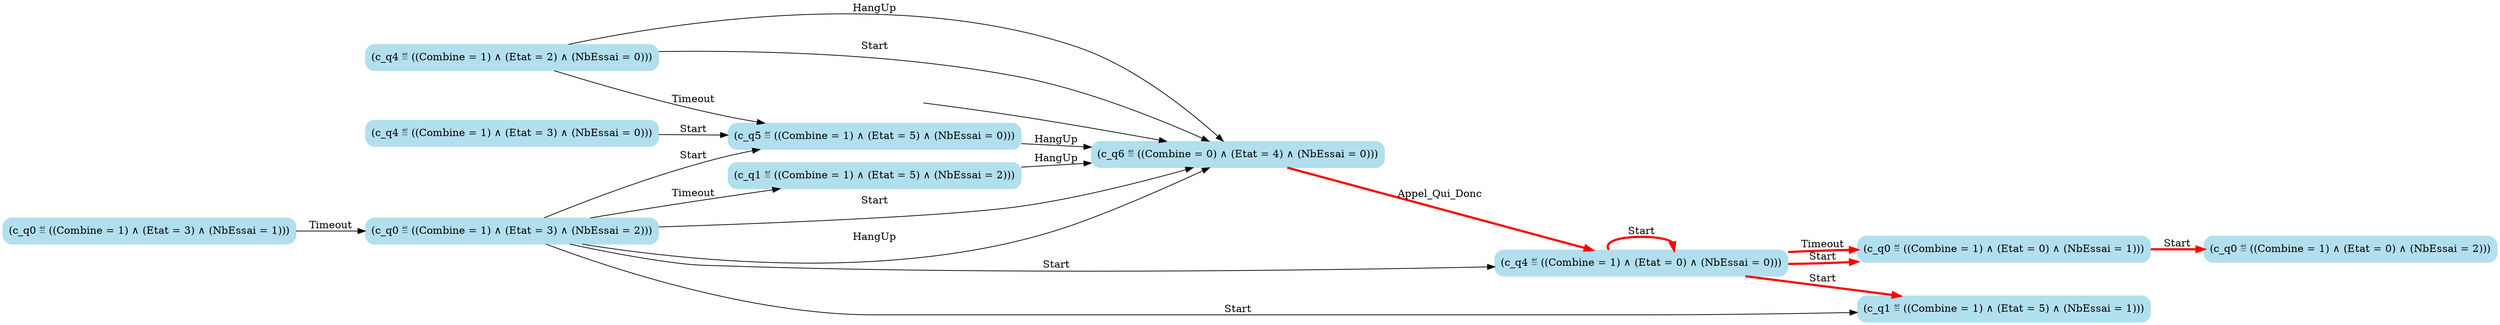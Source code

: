 digraph G {

	rankdir = LR;

	start_c_q6_37[style=invisible];

	node[shape=box, style="rounded, filled", color=lightblue2];

	c_q0_19[label="(c_q0 ≝ ((Combine = 1) ∧ (Etat = 0) ∧ (NbEssai = 2)))"];
	c_q6_37[label="(c_q6 ≝ ((Combine = 0) ∧ (Etat = 4) ∧ (NbEssai = 0)))"];
	c_q4_16[label="(c_q4 ≝ ((Combine = 1) ∧ (Etat = 2) ∧ (NbEssai = 0)))"];
	c_q4_27[label="(c_q4 ≝ ((Combine = 1) ∧ (Etat = 0) ∧ (NbEssai = 0)))"];
	c_q5_36[label="(c_q5 ≝ ((Combine = 1) ∧ (Etat = 5) ∧ (NbEssai = 0)))"];
	c_q1_34[label="(c_q1 ≝ ((Combine = 1) ∧ (Etat = 5) ∧ (NbEssai = 2)))"];
	c_q4_10[label="(c_q4 ≝ ((Combine = 1) ∧ (Etat = 3) ∧ (NbEssai = 0)))"];
	c_q1_23[label="(c_q1 ≝ ((Combine = 1) ∧ (Etat = 5) ∧ (NbEssai = 1)))"];
	c_q0_18[label="(c_q0 ≝ ((Combine = 1) ∧ (Etat = 0) ∧ (NbEssai = 1)))"];
	c_q0_20[label="(c_q0 ≝ ((Combine = 1) ∧ (Etat = 3) ∧ (NbEssai = 1)))"];
	c_q0_32[label="(c_q0 ≝ ((Combine = 1) ∧ (Etat = 3) ∧ (NbEssai = 2)))"];

	start_c_q6_37 -> c_q6_37;
	c_q6_37 -> c_q4_27[label="Appel_Qui_Donc", penwidth=3, color=red];
	c_q4_27 -> c_q0_18[label="Start", penwidth=3, color=red];
	c_q4_27 -> c_q0_18[label="Timeout", penwidth=3, color=red];
	c_q4_27 -> c_q1_23[label="Start", penwidth=3, color=red];
	c_q4_27 -> c_q4_27[label="Start", penwidth=3, color=red];
	c_q4_10 -> c_q5_36[label="Start"];
	c_q4_16 -> c_q5_36[label="Timeout"];
	c_q4_16 -> c_q6_37[label="HangUp"];
	c_q4_16 -> c_q6_37[label="Start"];
	c_q0_18 -> c_q0_19[label="Start", penwidth=3, color=red];
	c_q0_20 -> c_q0_32[label="Timeout"];
	c_q0_32 -> c_q1_23[label="Start"];
	c_q0_32 -> c_q1_34[label="Timeout"];
	c_q0_32 -> c_q4_27[label="Start"];
	c_q0_32 -> c_q5_36[label="Start"];
	c_q0_32 -> c_q6_37[label="HangUp"];
	c_q0_32 -> c_q6_37[label="Start"];
	c_q1_34 -> c_q6_37[label="HangUp"];
	c_q5_36 -> c_q6_37[label="HangUp"];

}